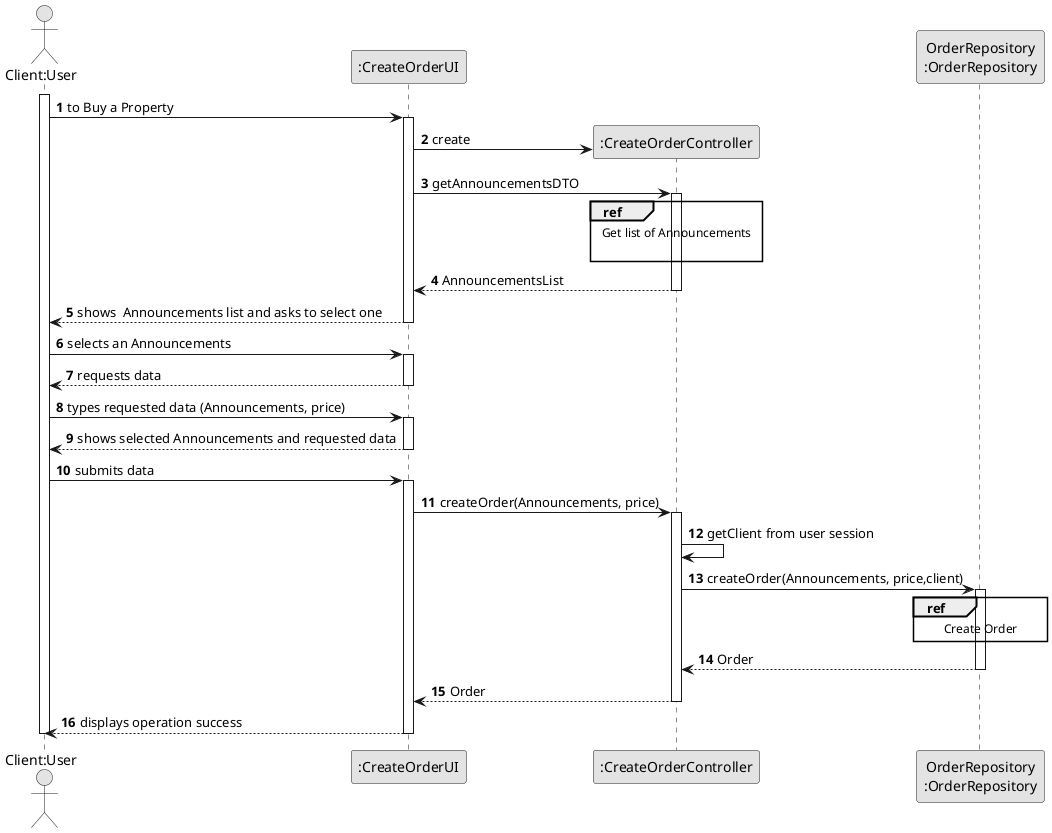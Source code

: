 @startuml
skinparam monochrome true
skinparam packageStyle rectangle
skinparam shadowing false

autonumber

'hide footbox
actor "Client:User" as CL
participant ":CreateOrderUI" as UI
participant ":CreateOrderController" as CTRL
participant "OrderRepository\n:OrderRepository" as ORD

activate CL

    CL -> UI :  to Buy a Property

    activate UI

        UI -> CTRL** : create
        UI -> CTRL : getAnnouncementsDTO

        ref over CTRL
            Get list of Announcements

        end ref

        activate CTRL

            CTRL --> UI : AnnouncementsList
        deactivate CTRL

        UI --> CL : shows  Announcements list and asks to select one
    deactivate UI
    CL -> UI : selects an Announcements

        activate UI

            UI --> CL : requests data
        deactivate UI
        CL -> UI : types requested data (Announcements, price)
        activate UI

        UI --> CL : shows selected Announcements and requested data
        deactivate UI
        CL -> UI : submits data
     activate UI

     UI -> CTRL : createOrder(Announcements, price)
    activate CTRL
    CTRL -> CTRL : getClient from user session

      CTRL -> ORD: createOrder(Announcements, price,client)
                 activate ORD
                     ref over ORD
                         Create Order
                     end
                     ORD --> CTRL : Order
                 deactivate ORD
            CTRL --> UI: Order
              deactivate CTRL
              UI --> CL: displays operation success
      deactivate UI
deactivate CL

@enduml